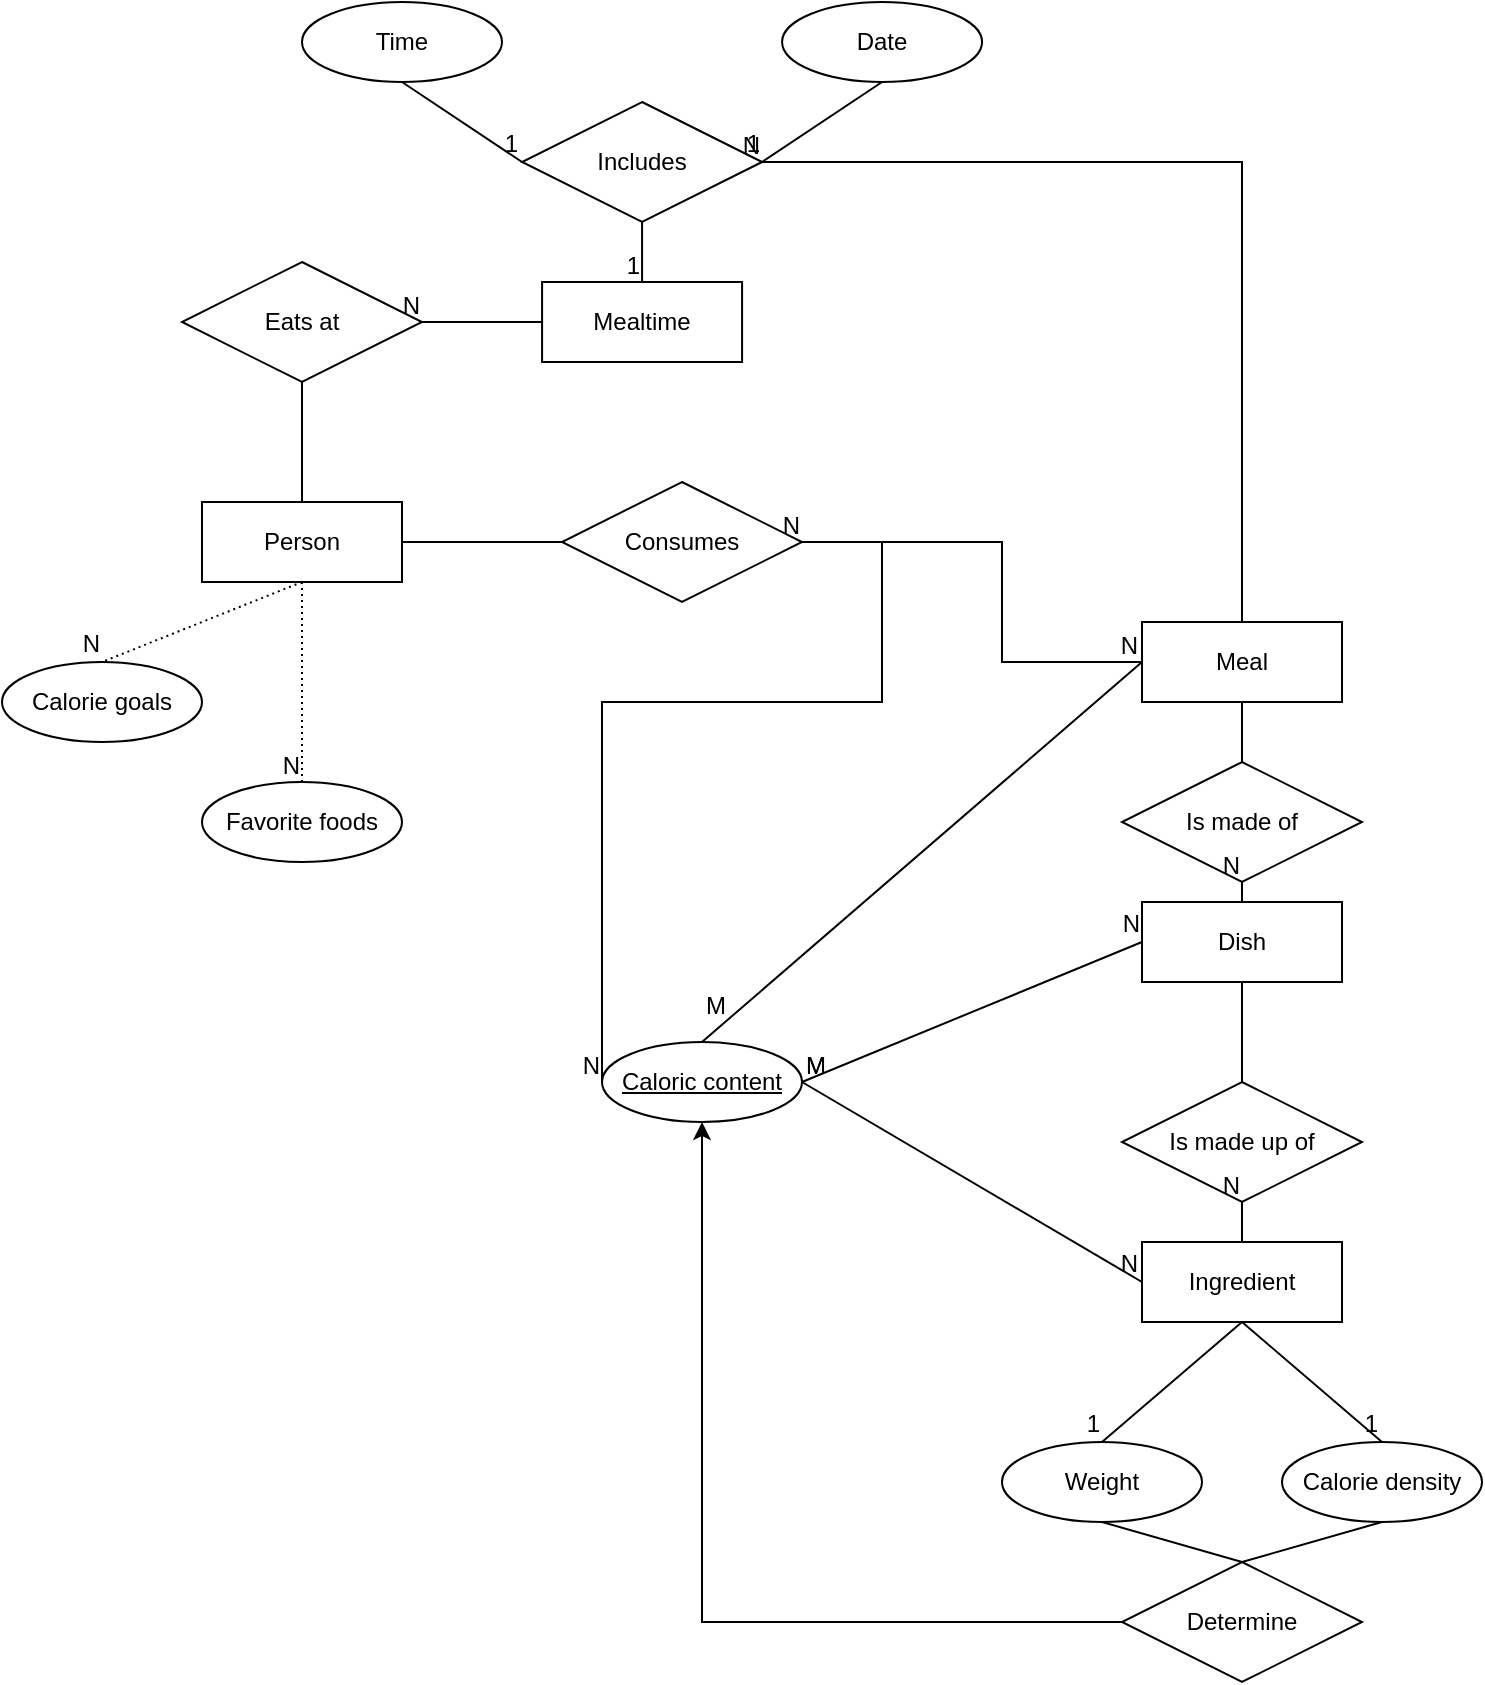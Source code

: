 <mxfile version="24.3.0" type="device">
  <diagram name="Page-1" id="g6dS3q9Hj-z7d2nMNrN1">
    <mxGraphModel dx="2284" dy="765" grid="1" gridSize="10" guides="1" tooltips="1" connect="1" arrows="1" fold="1" page="1" pageScale="1" pageWidth="850" pageHeight="1100" math="0" shadow="0">
      <root>
        <mxCell id="0" />
        <mxCell id="1" parent="0" />
        <mxCell id="VQB_SgRrG4Z1jtRtXzJK-1" value="&lt;div&gt;Dish&lt;/div&gt;" style="whiteSpace=wrap;html=1;align=center;" vertex="1" parent="1">
          <mxGeometry x="-270" y="470" width="100" height="40" as="geometry" />
        </mxCell>
        <mxCell id="VQB_SgRrG4Z1jtRtXzJK-4" value="Meal" style="whiteSpace=wrap;html=1;align=center;" vertex="1" parent="1">
          <mxGeometry x="-270" y="330" width="100" height="40" as="geometry" />
        </mxCell>
        <mxCell id="VQB_SgRrG4Z1jtRtXzJK-12" value="&lt;div&gt;Ingredient&lt;/div&gt;" style="whiteSpace=wrap;html=1;align=center;" vertex="1" parent="1">
          <mxGeometry x="-270" y="640" width="100" height="40" as="geometry" />
        </mxCell>
        <mxCell id="VQB_SgRrG4Z1jtRtXzJK-19" value="&lt;div&gt;Caloric content&lt;/div&gt;" style="ellipse;whiteSpace=wrap;html=1;align=center;fontStyle=4;" vertex="1" parent="1">
          <mxGeometry x="-540" y="540" width="100" height="40" as="geometry" />
        </mxCell>
        <mxCell id="VQB_SgRrG4Z1jtRtXzJK-20" value="" style="endArrow=none;html=1;rounded=0;exitX=1;exitY=0.5;exitDx=0;exitDy=0;entryX=0;entryY=0.5;entryDx=0;entryDy=0;" edge="1" parent="1" source="VQB_SgRrG4Z1jtRtXzJK-19" target="VQB_SgRrG4Z1jtRtXzJK-12">
          <mxGeometry relative="1" as="geometry">
            <mxPoint x="-440" y="510" as="sourcePoint" />
            <mxPoint x="380.4" y="330" as="targetPoint" />
          </mxGeometry>
        </mxCell>
        <mxCell id="VQB_SgRrG4Z1jtRtXzJK-21" value="M" style="resizable=0;html=1;whiteSpace=wrap;align=left;verticalAlign=bottom;" connectable="0" vertex="1" parent="VQB_SgRrG4Z1jtRtXzJK-20">
          <mxGeometry x="-1" relative="1" as="geometry" />
        </mxCell>
        <mxCell id="VQB_SgRrG4Z1jtRtXzJK-22" value="N" style="resizable=0;html=1;whiteSpace=wrap;align=right;verticalAlign=bottom;" connectable="0" vertex="1" parent="VQB_SgRrG4Z1jtRtXzJK-20">
          <mxGeometry x="1" relative="1" as="geometry" />
        </mxCell>
        <mxCell id="VQB_SgRrG4Z1jtRtXzJK-23" value="" style="endArrow=none;html=1;rounded=0;entryX=0;entryY=0.5;entryDx=0;entryDy=0;exitX=1;exitY=0.5;exitDx=0;exitDy=0;" edge="1" parent="1" source="VQB_SgRrG4Z1jtRtXzJK-19" target="VQB_SgRrG4Z1jtRtXzJK-1">
          <mxGeometry relative="1" as="geometry">
            <mxPoint x="-440" y="510" as="sourcePoint" />
            <mxPoint x="370.4" y="220" as="targetPoint" />
          </mxGeometry>
        </mxCell>
        <mxCell id="VQB_SgRrG4Z1jtRtXzJK-24" value="M" style="resizable=0;html=1;whiteSpace=wrap;align=left;verticalAlign=bottom;" connectable="0" vertex="1" parent="VQB_SgRrG4Z1jtRtXzJK-23">
          <mxGeometry x="-1" relative="1" as="geometry" />
        </mxCell>
        <mxCell id="VQB_SgRrG4Z1jtRtXzJK-25" value="N" style="resizable=0;html=1;whiteSpace=wrap;align=right;verticalAlign=bottom;" connectable="0" vertex="1" parent="VQB_SgRrG4Z1jtRtXzJK-23">
          <mxGeometry x="1" relative="1" as="geometry" />
        </mxCell>
        <mxCell id="VQB_SgRrG4Z1jtRtXzJK-26" value="" style="endArrow=none;html=1;rounded=0;entryX=0;entryY=0.5;entryDx=0;entryDy=0;exitX=0.5;exitY=0;exitDx=0;exitDy=0;" edge="1" parent="1" source="VQB_SgRrG4Z1jtRtXzJK-19" target="VQB_SgRrG4Z1jtRtXzJK-4">
          <mxGeometry relative="1" as="geometry">
            <mxPoint x="120" y="470" as="sourcePoint" />
            <mxPoint x="-49.6" y="390" as="targetPoint" />
          </mxGeometry>
        </mxCell>
        <mxCell id="VQB_SgRrG4Z1jtRtXzJK-27" value="M" style="resizable=0;html=1;whiteSpace=wrap;align=left;verticalAlign=bottom;" connectable="0" vertex="1" parent="VQB_SgRrG4Z1jtRtXzJK-26">
          <mxGeometry x="-1" relative="1" as="geometry">
            <mxPoint y="-10" as="offset" />
          </mxGeometry>
        </mxCell>
        <mxCell id="VQB_SgRrG4Z1jtRtXzJK-28" value="N" style="resizable=0;html=1;whiteSpace=wrap;align=right;verticalAlign=bottom;" connectable="0" vertex="1" parent="VQB_SgRrG4Z1jtRtXzJK-26">
          <mxGeometry x="1" relative="1" as="geometry" />
        </mxCell>
        <mxCell id="VQB_SgRrG4Z1jtRtXzJK-33" value="Calorie density" style="ellipse;whiteSpace=wrap;html=1;align=center;" vertex="1" parent="1">
          <mxGeometry x="-200" y="740" width="100" height="40" as="geometry" />
        </mxCell>
        <mxCell id="VQB_SgRrG4Z1jtRtXzJK-34" value="Weight" style="ellipse;whiteSpace=wrap;html=1;align=center;" vertex="1" parent="1">
          <mxGeometry x="-340" y="740" width="100" height="40" as="geometry" />
        </mxCell>
        <mxCell id="VQB_SgRrG4Z1jtRtXzJK-35" style="edgeStyle=orthogonalEdgeStyle;rounded=0;orthogonalLoop=1;jettySize=auto;html=1;exitX=0.5;exitY=1;exitDx=0;exitDy=0;" edge="1" parent="1" source="VQB_SgRrG4Z1jtRtXzJK-12" target="VQB_SgRrG4Z1jtRtXzJK-12">
          <mxGeometry relative="1" as="geometry" />
        </mxCell>
        <mxCell id="VQB_SgRrG4Z1jtRtXzJK-36" value="Person" style="whiteSpace=wrap;html=1;align=center;" vertex="1" parent="1">
          <mxGeometry x="-740" y="270" width="100" height="40" as="geometry" />
        </mxCell>
        <mxCell id="VQB_SgRrG4Z1jtRtXzJK-39" value="" style="endArrow=none;html=1;rounded=0;entryX=0;entryY=0.5;entryDx=0;entryDy=0;exitX=1;exitY=0.5;exitDx=0;exitDy=0;edgeStyle=orthogonalEdgeStyle;" edge="1" parent="1" source="VQB_SgRrG4Z1jtRtXzJK-41" target="VQB_SgRrG4Z1jtRtXzJK-19">
          <mxGeometry relative="1" as="geometry">
            <mxPoint x="-250.2" y="252.5" as="sourcePoint" />
            <mxPoint x="50.2" y="427.5" as="targetPoint" />
            <Array as="points">
              <mxPoint x="-400" y="290" />
              <mxPoint x="-400" y="370" />
              <mxPoint x="-540" y="370" />
            </Array>
          </mxGeometry>
        </mxCell>
        <mxCell id="VQB_SgRrG4Z1jtRtXzJK-40" value="N" style="resizable=0;html=1;whiteSpace=wrap;align=right;verticalAlign=bottom;" connectable="0" vertex="1" parent="VQB_SgRrG4Z1jtRtXzJK-39">
          <mxGeometry x="1" relative="1" as="geometry" />
        </mxCell>
        <mxCell id="VQB_SgRrG4Z1jtRtXzJK-41" value="Consumes" style="shape=rhombus;perimeter=rhombusPerimeter;whiteSpace=wrap;html=1;align=center;" vertex="1" parent="1">
          <mxGeometry x="-560" y="260" width="120" height="60" as="geometry" />
        </mxCell>
        <mxCell id="VQB_SgRrG4Z1jtRtXzJK-46" value="" style="endArrow=none;html=1;rounded=0;exitX=0;exitY=0.5;exitDx=0;exitDy=0;edgeStyle=orthogonalEdgeStyle;entryX=1;entryY=0.5;entryDx=0;entryDy=0;" edge="1" parent="1" source="VQB_SgRrG4Z1jtRtXzJK-4" target="VQB_SgRrG4Z1jtRtXzJK-41">
          <mxGeometry relative="1" as="geometry">
            <mxPoint x="380" y="320" as="sourcePoint" />
            <mxPoint x="-190" y="270" as="targetPoint" />
            <Array as="points">
              <mxPoint x="-340" y="350" />
              <mxPoint x="-340" y="290" />
            </Array>
          </mxGeometry>
        </mxCell>
        <mxCell id="VQB_SgRrG4Z1jtRtXzJK-47" value="N" style="resizable=0;html=1;whiteSpace=wrap;align=right;verticalAlign=bottom;" connectable="0" vertex="1" parent="VQB_SgRrG4Z1jtRtXzJK-46">
          <mxGeometry x="1" relative="1" as="geometry" />
        </mxCell>
        <mxCell id="VQB_SgRrG4Z1jtRtXzJK-49" value="" style="endArrow=none;html=1;rounded=0;exitX=1;exitY=0.5;exitDx=0;exitDy=0;entryX=0;entryY=0.5;entryDx=0;entryDy=0;" edge="1" parent="1" source="VQB_SgRrG4Z1jtRtXzJK-36" target="VQB_SgRrG4Z1jtRtXzJK-41">
          <mxGeometry relative="1" as="geometry">
            <mxPoint x="-260" y="50" as="sourcePoint" />
            <mxPoint x="-100" y="50" as="targetPoint" />
          </mxGeometry>
        </mxCell>
        <mxCell id="VQB_SgRrG4Z1jtRtXzJK-50" value="&lt;div&gt;Is made of&lt;/div&gt;" style="shape=rhombus;perimeter=rhombusPerimeter;whiteSpace=wrap;html=1;align=center;" vertex="1" parent="1">
          <mxGeometry x="-280" y="400" width="120" height="60" as="geometry" />
        </mxCell>
        <mxCell id="VQB_SgRrG4Z1jtRtXzJK-51" value="Is made up of" style="shape=rhombus;perimeter=rhombusPerimeter;whiteSpace=wrap;html=1;align=center;" vertex="1" parent="1">
          <mxGeometry x="-280" y="560" width="120" height="60" as="geometry" />
        </mxCell>
        <mxCell id="VQB_SgRrG4Z1jtRtXzJK-53" value="" style="endArrow=none;html=1;rounded=0;exitX=0.5;exitY=1;exitDx=0;exitDy=0;entryX=0.5;entryY=0;entryDx=0;entryDy=0;" edge="1" parent="1" source="VQB_SgRrG4Z1jtRtXzJK-4" target="VQB_SgRrG4Z1jtRtXzJK-50">
          <mxGeometry relative="1" as="geometry">
            <mxPoint x="100" y="370" as="sourcePoint" />
            <mxPoint x="260" y="370" as="targetPoint" />
          </mxGeometry>
        </mxCell>
        <mxCell id="VQB_SgRrG4Z1jtRtXzJK-54" value="" style="endArrow=none;html=1;rounded=0;exitX=0.5;exitY=1;exitDx=0;exitDy=0;entryX=0.5;entryY=0;entryDx=0;entryDy=0;" edge="1" parent="1" source="VQB_SgRrG4Z1jtRtXzJK-1" target="VQB_SgRrG4Z1jtRtXzJK-51">
          <mxGeometry relative="1" as="geometry">
            <mxPoint x="100" y="320" as="sourcePoint" />
            <mxPoint x="260" y="320" as="targetPoint" />
          </mxGeometry>
        </mxCell>
        <mxCell id="VQB_SgRrG4Z1jtRtXzJK-55" value="" style="endArrow=none;html=1;rounded=0;exitX=0.5;exitY=0;exitDx=0;exitDy=0;entryX=0.5;entryY=1;entryDx=0;entryDy=0;" edge="1" parent="1" source="VQB_SgRrG4Z1jtRtXzJK-12" target="VQB_SgRrG4Z1jtRtXzJK-51">
          <mxGeometry relative="1" as="geometry">
            <mxPoint x="100" y="320" as="sourcePoint" />
            <mxPoint x="350" y="120" as="targetPoint" />
          </mxGeometry>
        </mxCell>
        <mxCell id="VQB_SgRrG4Z1jtRtXzJK-56" value="N" style="resizable=0;html=1;whiteSpace=wrap;align=right;verticalAlign=bottom;" connectable="0" vertex="1" parent="VQB_SgRrG4Z1jtRtXzJK-55">
          <mxGeometry x="1" relative="1" as="geometry" />
        </mxCell>
        <mxCell id="VQB_SgRrG4Z1jtRtXzJK-57" value="" style="endArrow=none;html=1;rounded=0;exitX=0.5;exitY=0;exitDx=0;exitDy=0;entryX=0.5;entryY=1;entryDx=0;entryDy=0;" edge="1" parent="1" source="VQB_SgRrG4Z1jtRtXzJK-1" target="VQB_SgRrG4Z1jtRtXzJK-50">
          <mxGeometry relative="1" as="geometry">
            <mxPoint x="-20" y="290" as="sourcePoint" />
            <mxPoint x="50" y="150" as="targetPoint" />
          </mxGeometry>
        </mxCell>
        <mxCell id="VQB_SgRrG4Z1jtRtXzJK-58" value="N" style="resizable=0;html=1;whiteSpace=wrap;align=right;verticalAlign=bottom;" connectable="0" vertex="1" parent="VQB_SgRrG4Z1jtRtXzJK-57">
          <mxGeometry x="1" relative="1" as="geometry" />
        </mxCell>
        <mxCell id="VQB_SgRrG4Z1jtRtXzJK-72" style="edgeStyle=orthogonalEdgeStyle;rounded=0;orthogonalLoop=1;jettySize=auto;html=1;exitX=0;exitY=0.5;exitDx=0;exitDy=0;entryX=0.5;entryY=1;entryDx=0;entryDy=0;" edge="1" parent="1" source="VQB_SgRrG4Z1jtRtXzJK-65" target="VQB_SgRrG4Z1jtRtXzJK-19">
          <mxGeometry relative="1" as="geometry">
            <mxPoint x="-490" y="580" as="targetPoint" />
          </mxGeometry>
        </mxCell>
        <mxCell id="VQB_SgRrG4Z1jtRtXzJK-65" value="Determine" style="shape=rhombus;perimeter=rhombusPerimeter;whiteSpace=wrap;html=1;align=center;" vertex="1" parent="1">
          <mxGeometry x="-280" y="800" width="120" height="60" as="geometry" />
        </mxCell>
        <mxCell id="VQB_SgRrG4Z1jtRtXzJK-66" value="" style="endArrow=none;html=1;rounded=0;exitX=0.5;exitY=1;exitDx=0;exitDy=0;entryX=0.5;entryY=0;entryDx=0;entryDy=0;" edge="1" parent="1" source="VQB_SgRrG4Z1jtRtXzJK-12" target="VQB_SgRrG4Z1jtRtXzJK-34">
          <mxGeometry relative="1" as="geometry">
            <mxPoint x="-110" y="745" as="sourcePoint" />
            <mxPoint x="-80" y="740" as="targetPoint" />
          </mxGeometry>
        </mxCell>
        <mxCell id="VQB_SgRrG4Z1jtRtXzJK-67" value="1" style="resizable=0;html=1;whiteSpace=wrap;align=right;verticalAlign=bottom;" connectable="0" vertex="1" parent="VQB_SgRrG4Z1jtRtXzJK-66">
          <mxGeometry x="1" relative="1" as="geometry" />
        </mxCell>
        <mxCell id="VQB_SgRrG4Z1jtRtXzJK-68" value="" style="endArrow=none;html=1;rounded=0;entryX=0.5;entryY=0;entryDx=0;entryDy=0;exitX=0.5;exitY=1;exitDx=0;exitDy=0;" edge="1" parent="1" source="VQB_SgRrG4Z1jtRtXzJK-12">
          <mxGeometry relative="1" as="geometry">
            <mxPoint x="-50" y="745" as="sourcePoint" />
            <mxPoint x="-150" y="740" as="targetPoint" />
          </mxGeometry>
        </mxCell>
        <mxCell id="VQB_SgRrG4Z1jtRtXzJK-69" value="1" style="resizable=0;html=1;whiteSpace=wrap;align=right;verticalAlign=bottom;" connectable="0" vertex="1" parent="VQB_SgRrG4Z1jtRtXzJK-68">
          <mxGeometry x="1" relative="1" as="geometry" />
        </mxCell>
        <mxCell id="VQB_SgRrG4Z1jtRtXzJK-70" value="" style="endArrow=none;html=1;rounded=0;exitX=0.5;exitY=1;exitDx=0;exitDy=0;entryX=0.5;entryY=0;entryDx=0;entryDy=0;" edge="1" parent="1" source="VQB_SgRrG4Z1jtRtXzJK-34" target="VQB_SgRrG4Z1jtRtXzJK-65">
          <mxGeometry relative="1" as="geometry">
            <mxPoint x="-280" y="890" as="sourcePoint" />
            <mxPoint x="-120" y="890" as="targetPoint" />
          </mxGeometry>
        </mxCell>
        <mxCell id="VQB_SgRrG4Z1jtRtXzJK-71" value="" style="endArrow=none;html=1;rounded=0;entryX=0.5;entryY=0;entryDx=0;entryDy=0;exitX=0.5;exitY=1;exitDx=0;exitDy=0;" edge="1" parent="1" target="VQB_SgRrG4Z1jtRtXzJK-65">
          <mxGeometry relative="1" as="geometry">
            <mxPoint x="-150" y="780" as="sourcePoint" />
            <mxPoint x="290" y="889" as="targetPoint" />
          </mxGeometry>
        </mxCell>
        <mxCell id="VQB_SgRrG4Z1jtRtXzJK-74" value="&lt;div&gt;Mealtime&lt;/div&gt;" style="whiteSpace=wrap;html=1;align=center;" vertex="1" parent="1">
          <mxGeometry x="-569.96" y="160" width="100" height="40" as="geometry" />
        </mxCell>
        <mxCell id="VQB_SgRrG4Z1jtRtXzJK-78" value="Eats at" style="shape=rhombus;perimeter=rhombusPerimeter;whiteSpace=wrap;html=1;align=center;" vertex="1" parent="1">
          <mxGeometry x="-750" y="150" width="120" height="60" as="geometry" />
        </mxCell>
        <mxCell id="VQB_SgRrG4Z1jtRtXzJK-79" value="" style="endArrow=none;html=1;rounded=0;exitX=0;exitY=0.5;exitDx=0;exitDy=0;entryX=1;entryY=0.5;entryDx=0;entryDy=0;" edge="1" parent="1" source="VQB_SgRrG4Z1jtRtXzJK-74" target="VQB_SgRrG4Z1jtRtXzJK-78">
          <mxGeometry relative="1" as="geometry">
            <mxPoint x="-220" y="320" as="sourcePoint" />
            <mxPoint x="-60" y="320" as="targetPoint" />
          </mxGeometry>
        </mxCell>
        <mxCell id="VQB_SgRrG4Z1jtRtXzJK-80" value="N" style="resizable=0;html=1;whiteSpace=wrap;align=right;verticalAlign=bottom;" connectable="0" vertex="1" parent="VQB_SgRrG4Z1jtRtXzJK-79">
          <mxGeometry x="1" relative="1" as="geometry" />
        </mxCell>
        <mxCell id="VQB_SgRrG4Z1jtRtXzJK-81" value="" style="endArrow=none;html=1;rounded=0;exitX=0.5;exitY=0;exitDx=0;exitDy=0;entryX=0.5;entryY=1;entryDx=0;entryDy=0;" edge="1" parent="1" source="VQB_SgRrG4Z1jtRtXzJK-36" target="VQB_SgRrG4Z1jtRtXzJK-78">
          <mxGeometry relative="1" as="geometry">
            <mxPoint x="-550" y="230" as="sourcePoint" />
            <mxPoint x="-390" y="230" as="targetPoint" />
          </mxGeometry>
        </mxCell>
        <mxCell id="VQB_SgRrG4Z1jtRtXzJK-82" value="Includes" style="shape=rhombus;perimeter=rhombusPerimeter;whiteSpace=wrap;html=1;align=center;" vertex="1" parent="1">
          <mxGeometry x="-579.96" y="70" width="120" height="60" as="geometry" />
        </mxCell>
        <mxCell id="VQB_SgRrG4Z1jtRtXzJK-83" value="Time" style="ellipse;whiteSpace=wrap;html=1;align=center;" vertex="1" parent="1">
          <mxGeometry x="-690" y="20" width="100" height="40" as="geometry" />
        </mxCell>
        <mxCell id="VQB_SgRrG4Z1jtRtXzJK-84" value="Date" style="ellipse;whiteSpace=wrap;html=1;align=center;" vertex="1" parent="1">
          <mxGeometry x="-449.96" y="20" width="100" height="40" as="geometry" />
        </mxCell>
        <mxCell id="VQB_SgRrG4Z1jtRtXzJK-86" value="" style="endArrow=none;html=1;rounded=0;exitX=0.5;exitY=1;exitDx=0;exitDy=0;entryX=0.5;entryY=0;entryDx=0;entryDy=0;" edge="1" parent="1" source="VQB_SgRrG4Z1jtRtXzJK-82" target="VQB_SgRrG4Z1jtRtXzJK-74">
          <mxGeometry relative="1" as="geometry">
            <mxPoint x="-99.96" y="360" as="sourcePoint" />
            <mxPoint x="-449.96" y="150" as="targetPoint" />
          </mxGeometry>
        </mxCell>
        <mxCell id="VQB_SgRrG4Z1jtRtXzJK-87" value="1" style="resizable=0;html=1;whiteSpace=wrap;align=right;verticalAlign=bottom;" connectable="0" vertex="1" parent="VQB_SgRrG4Z1jtRtXzJK-86">
          <mxGeometry x="1" relative="1" as="geometry" />
        </mxCell>
        <mxCell id="VQB_SgRrG4Z1jtRtXzJK-88" value="" style="endArrow=none;html=1;rounded=0;exitX=0.5;exitY=1;exitDx=0;exitDy=0;entryX=0;entryY=0.5;entryDx=0;entryDy=0;" edge="1" parent="1" source="VQB_SgRrG4Z1jtRtXzJK-83" target="VQB_SgRrG4Z1jtRtXzJK-82">
          <mxGeometry relative="1" as="geometry">
            <mxPoint x="10" y="340" as="sourcePoint" />
            <mxPoint x="170" y="340" as="targetPoint" />
          </mxGeometry>
        </mxCell>
        <mxCell id="VQB_SgRrG4Z1jtRtXzJK-89" value="1" style="resizable=0;html=1;whiteSpace=wrap;align=right;verticalAlign=bottom;" connectable="0" vertex="1" parent="VQB_SgRrG4Z1jtRtXzJK-88">
          <mxGeometry x="1" relative="1" as="geometry" />
        </mxCell>
        <mxCell id="VQB_SgRrG4Z1jtRtXzJK-90" value="" style="endArrow=none;html=1;rounded=0;exitX=0.5;exitY=1;exitDx=0;exitDy=0;entryX=1;entryY=0.5;entryDx=0;entryDy=0;" edge="1" parent="1" source="VQB_SgRrG4Z1jtRtXzJK-84" target="VQB_SgRrG4Z1jtRtXzJK-82">
          <mxGeometry relative="1" as="geometry">
            <mxPoint x="10" y="340" as="sourcePoint" />
            <mxPoint x="170" y="340" as="targetPoint" />
          </mxGeometry>
        </mxCell>
        <mxCell id="VQB_SgRrG4Z1jtRtXzJK-91" value="1" style="resizable=0;html=1;whiteSpace=wrap;align=right;verticalAlign=bottom;" connectable="0" vertex="1" parent="VQB_SgRrG4Z1jtRtXzJK-90">
          <mxGeometry x="1" relative="1" as="geometry" />
        </mxCell>
        <mxCell id="VQB_SgRrG4Z1jtRtXzJK-92" value="" style="endArrow=none;html=1;rounded=0;entryX=1;entryY=0.5;entryDx=0;entryDy=0;exitX=0.5;exitY=0;exitDx=0;exitDy=0;edgeStyle=orthogonalEdgeStyle;" edge="1" parent="1" source="VQB_SgRrG4Z1jtRtXzJK-4" target="VQB_SgRrG4Z1jtRtXzJK-82">
          <mxGeometry relative="1" as="geometry">
            <mxPoint x="-320" y="140" as="sourcePoint" />
            <mxPoint x="-100" y="170" as="targetPoint" />
          </mxGeometry>
        </mxCell>
        <mxCell id="VQB_SgRrG4Z1jtRtXzJK-93" value="N" style="resizable=0;html=1;whiteSpace=wrap;align=right;verticalAlign=bottom;" connectable="0" vertex="1" parent="VQB_SgRrG4Z1jtRtXzJK-92">
          <mxGeometry x="1" relative="1" as="geometry" />
        </mxCell>
        <mxCell id="VQB_SgRrG4Z1jtRtXzJK-99" value="Favorite foods" style="ellipse;whiteSpace=wrap;html=1;align=center;" vertex="1" parent="1">
          <mxGeometry x="-740" y="410" width="100" height="40" as="geometry" />
        </mxCell>
        <mxCell id="VQB_SgRrG4Z1jtRtXzJK-100" value="Calorie goals" style="ellipse;whiteSpace=wrap;html=1;align=center;" vertex="1" parent="1">
          <mxGeometry x="-840" y="350" width="100" height="40" as="geometry" />
        </mxCell>
        <mxCell id="VQB_SgRrG4Z1jtRtXzJK-101" value="" style="endArrow=none;html=1;rounded=0;dashed=1;dashPattern=1 2;exitX=0.5;exitY=1;exitDx=0;exitDy=0;entryX=0.5;entryY=0;entryDx=0;entryDy=0;" edge="1" parent="1" source="VQB_SgRrG4Z1jtRtXzJK-36" target="VQB_SgRrG4Z1jtRtXzJK-100">
          <mxGeometry relative="1" as="geometry">
            <mxPoint x="-569.96" y="400" as="sourcePoint" />
            <mxPoint x="-409.96" y="400" as="targetPoint" />
          </mxGeometry>
        </mxCell>
        <mxCell id="VQB_SgRrG4Z1jtRtXzJK-102" value="N" style="resizable=0;html=1;whiteSpace=wrap;align=right;verticalAlign=bottom;" connectable="0" vertex="1" parent="VQB_SgRrG4Z1jtRtXzJK-101">
          <mxGeometry x="1" relative="1" as="geometry" />
        </mxCell>
        <mxCell id="VQB_SgRrG4Z1jtRtXzJK-103" value="" style="endArrow=none;html=1;rounded=0;dashed=1;dashPattern=1 2;exitX=0.5;exitY=1;exitDx=0;exitDy=0;entryX=0.5;entryY=0;entryDx=0;entryDy=0;" edge="1" parent="1" source="VQB_SgRrG4Z1jtRtXzJK-36" target="VQB_SgRrG4Z1jtRtXzJK-99">
          <mxGeometry relative="1" as="geometry">
            <mxPoint x="-260" y="430" as="sourcePoint" />
            <mxPoint x="-100" y="430" as="targetPoint" />
          </mxGeometry>
        </mxCell>
        <mxCell id="VQB_SgRrG4Z1jtRtXzJK-104" value="N" style="resizable=0;html=1;whiteSpace=wrap;align=right;verticalAlign=bottom;" connectable="0" vertex="1" parent="VQB_SgRrG4Z1jtRtXzJK-103">
          <mxGeometry x="1" relative="1" as="geometry" />
        </mxCell>
      </root>
    </mxGraphModel>
  </diagram>
</mxfile>
